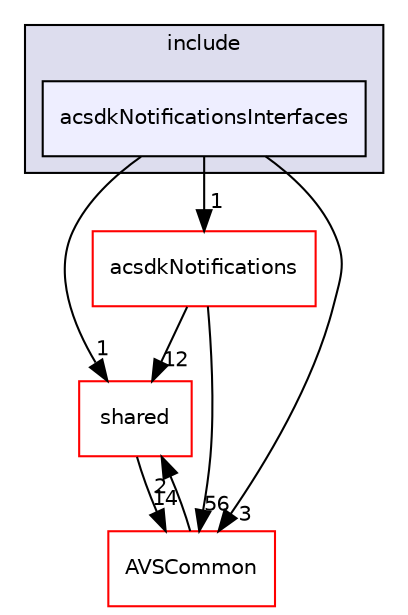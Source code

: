digraph "/workplace/avs-device-sdk/capabilities/Notifications/acsdkNotificationsInterfaces/include/acsdkNotificationsInterfaces" {
  compound=true
  node [ fontsize="10", fontname="Helvetica"];
  edge [ labelfontsize="10", labelfontname="Helvetica"];
  subgraph clusterdir_f60dd2b7d7cb2452d3a6784289949d48 {
    graph [ bgcolor="#ddddee", pencolor="black", label="include" fontname="Helvetica", fontsize="10", URL="dir_f60dd2b7d7cb2452d3a6784289949d48.html"]
  dir_e27db32a7efc9fad35fedaaf3651dced [shape=box, label="acsdkNotificationsInterfaces", style="filled", fillcolor="#eeeeff", pencolor="black", URL="dir_e27db32a7efc9fad35fedaaf3651dced.html"];
  }
  dir_9982052f7ce695d12571567315b2fafa [shape=box label="shared" fillcolor="white" style="filled" color="red" URL="dir_9982052f7ce695d12571567315b2fafa.html"];
  dir_c561697a2a7f13e0483afc1a192409a3 [shape=box label="acsdkNotifications" fillcolor="white" style="filled" color="red" URL="dir_c561697a2a7f13e0483afc1a192409a3.html"];
  dir_13e65effb2bde530b17b3d5eefcd0266 [shape=box label="AVSCommon" fillcolor="white" style="filled" color="red" URL="dir_13e65effb2bde530b17b3d5eefcd0266.html"];
  dir_9982052f7ce695d12571567315b2fafa->dir_13e65effb2bde530b17b3d5eefcd0266 [headlabel="14", labeldistance=1.5 headhref="dir_000598_000017.html"];
  dir_e27db32a7efc9fad35fedaaf3651dced->dir_9982052f7ce695d12571567315b2fafa [headlabel="1", labeldistance=1.5 headhref="dir_000347_000598.html"];
  dir_e27db32a7efc9fad35fedaaf3651dced->dir_c561697a2a7f13e0483afc1a192409a3 [headlabel="1", labeldistance=1.5 headhref="dir_000347_000151.html"];
  dir_e27db32a7efc9fad35fedaaf3651dced->dir_13e65effb2bde530b17b3d5eefcd0266 [headlabel="3", labeldistance=1.5 headhref="dir_000347_000017.html"];
  dir_c561697a2a7f13e0483afc1a192409a3->dir_9982052f7ce695d12571567315b2fafa [headlabel="12", labeldistance=1.5 headhref="dir_000151_000598.html"];
  dir_c561697a2a7f13e0483afc1a192409a3->dir_13e65effb2bde530b17b3d5eefcd0266 [headlabel="56", labeldistance=1.5 headhref="dir_000151_000017.html"];
  dir_13e65effb2bde530b17b3d5eefcd0266->dir_9982052f7ce695d12571567315b2fafa [headlabel="2", labeldistance=1.5 headhref="dir_000017_000598.html"];
}
